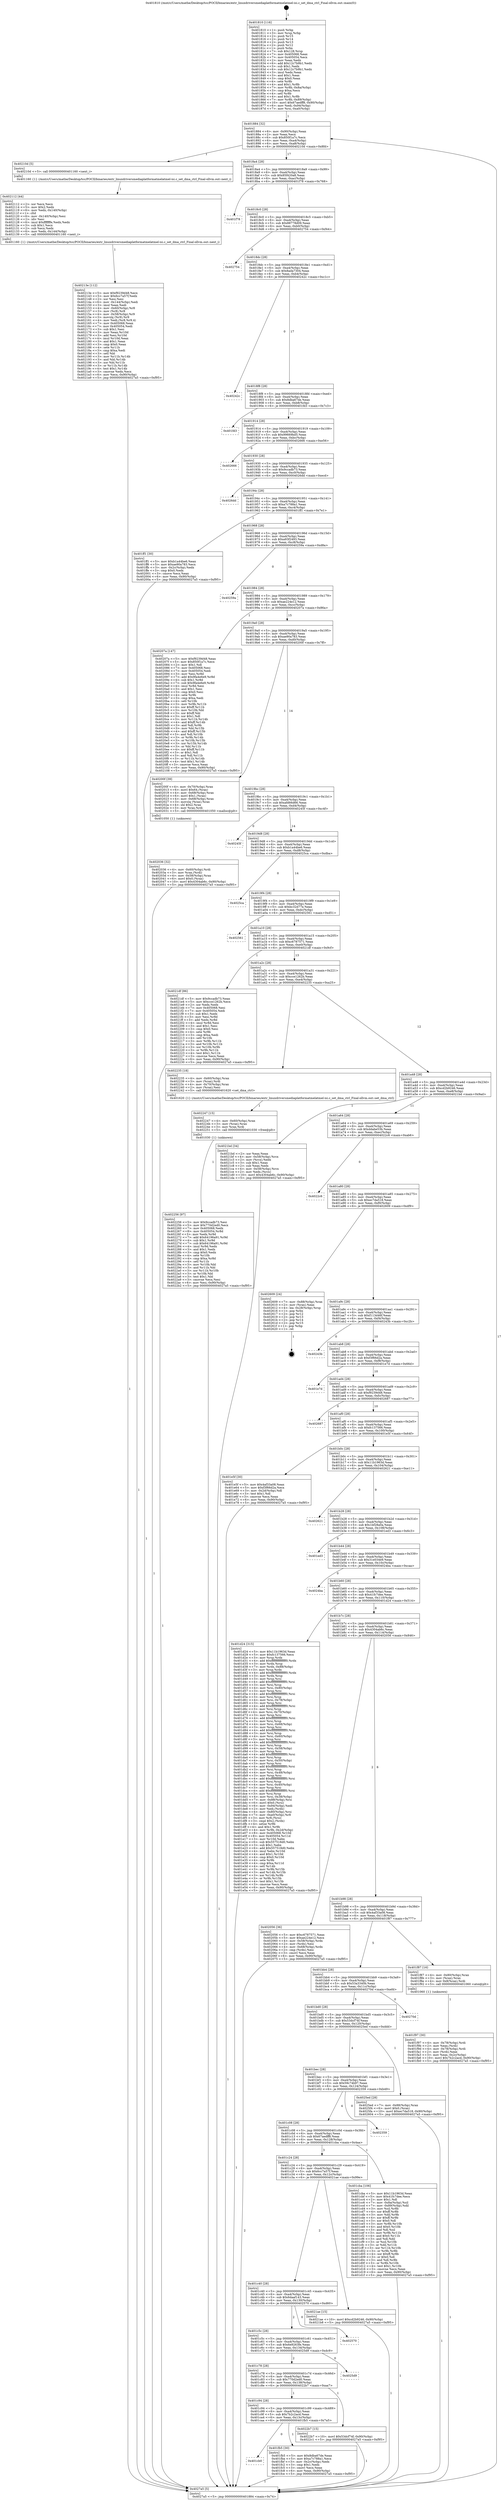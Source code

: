 digraph "0x401810" {
  label = "0x401810 (/mnt/c/Users/mathe/Desktop/tcc/POCII/binaries/extr_linuxdriversmediaplatformatmelatmel-isi.c_set_dma_ctrl_Final-ollvm.out::main(0))"
  labelloc = "t"
  node[shape=record]

  Entry [label="",width=0.3,height=0.3,shape=circle,fillcolor=black,style=filled]
  "0x401884" [label="{
     0x401884 [32]\l
     | [instrs]\l
     &nbsp;&nbsp;0x401884 \<+6\>: mov -0x90(%rbp),%eax\l
     &nbsp;&nbsp;0x40188a \<+2\>: mov %eax,%ecx\l
     &nbsp;&nbsp;0x40188c \<+6\>: sub $0x850f1a7c,%ecx\l
     &nbsp;&nbsp;0x401892 \<+6\>: mov %eax,-0xa4(%rbp)\l
     &nbsp;&nbsp;0x401898 \<+6\>: mov %ecx,-0xa8(%rbp)\l
     &nbsp;&nbsp;0x40189e \<+6\>: je 000000000040210d \<main+0x8fd\>\l
  }"]
  "0x40210d" [label="{
     0x40210d [5]\l
     | [instrs]\l
     &nbsp;&nbsp;0x40210d \<+5\>: call 0000000000401160 \<next_i\>\l
     | [calls]\l
     &nbsp;&nbsp;0x401160 \{1\} (/mnt/c/Users/mathe/Desktop/tcc/POCII/binaries/extr_linuxdriversmediaplatformatmelatmel-isi.c_set_dma_ctrl_Final-ollvm.out::next_i)\l
  }"]
  "0x4018a4" [label="{
     0x4018a4 [28]\l
     | [instrs]\l
     &nbsp;&nbsp;0x4018a4 \<+5\>: jmp 00000000004018a9 \<main+0x99\>\l
     &nbsp;&nbsp;0x4018a9 \<+6\>: mov -0xa4(%rbp),%eax\l
     &nbsp;&nbsp;0x4018af \<+5\>: sub $0x85f420a8,%eax\l
     &nbsp;&nbsp;0x4018b4 \<+6\>: mov %eax,-0xac(%rbp)\l
     &nbsp;&nbsp;0x4018ba \<+6\>: je 0000000000401f78 \<main+0x768\>\l
  }"]
  Exit [label="",width=0.3,height=0.3,shape=circle,fillcolor=black,style=filled,peripheries=2]
  "0x401f78" [label="{
     0x401f78\l
  }", style=dashed]
  "0x4018c0" [label="{
     0x4018c0 [28]\l
     | [instrs]\l
     &nbsp;&nbsp;0x4018c0 \<+5\>: jmp 00000000004018c5 \<main+0xb5\>\l
     &nbsp;&nbsp;0x4018c5 \<+6\>: mov -0xa4(%rbp),%eax\l
     &nbsp;&nbsp;0x4018cb \<+5\>: sub $0x88778d09,%eax\l
     &nbsp;&nbsp;0x4018d0 \<+6\>: mov %eax,-0xb0(%rbp)\l
     &nbsp;&nbsp;0x4018d6 \<+6\>: je 0000000000402754 \<main+0xf44\>\l
  }"]
  "0x402256" [label="{
     0x402256 [97]\l
     | [instrs]\l
     &nbsp;&nbsp;0x402256 \<+5\>: mov $0x9ccadb73,%esi\l
     &nbsp;&nbsp;0x40225b \<+5\>: mov $0x770d2ed0,%ecx\l
     &nbsp;&nbsp;0x402260 \<+7\>: mov 0x405068,%edx\l
     &nbsp;&nbsp;0x402267 \<+8\>: mov 0x405054,%r8d\l
     &nbsp;&nbsp;0x40226f \<+3\>: mov %edx,%r9d\l
     &nbsp;&nbsp;0x402272 \<+7\>: add $0x64196a91,%r9d\l
     &nbsp;&nbsp;0x402279 \<+4\>: sub $0x1,%r9d\l
     &nbsp;&nbsp;0x40227d \<+7\>: sub $0x64196a91,%r9d\l
     &nbsp;&nbsp;0x402284 \<+4\>: imul %r9d,%edx\l
     &nbsp;&nbsp;0x402288 \<+3\>: and $0x1,%edx\l
     &nbsp;&nbsp;0x40228b \<+3\>: cmp $0x0,%edx\l
     &nbsp;&nbsp;0x40228e \<+4\>: sete %r10b\l
     &nbsp;&nbsp;0x402292 \<+4\>: cmp $0xa,%r8d\l
     &nbsp;&nbsp;0x402296 \<+4\>: setl %r11b\l
     &nbsp;&nbsp;0x40229a \<+3\>: mov %r10b,%bl\l
     &nbsp;&nbsp;0x40229d \<+3\>: and %r11b,%bl\l
     &nbsp;&nbsp;0x4022a0 \<+3\>: xor %r11b,%r10b\l
     &nbsp;&nbsp;0x4022a3 \<+3\>: or %r10b,%bl\l
     &nbsp;&nbsp;0x4022a6 \<+3\>: test $0x1,%bl\l
     &nbsp;&nbsp;0x4022a9 \<+3\>: cmovne %ecx,%esi\l
     &nbsp;&nbsp;0x4022ac \<+6\>: mov %esi,-0x90(%rbp)\l
     &nbsp;&nbsp;0x4022b2 \<+5\>: jmp 00000000004027a5 \<main+0xf95\>\l
  }"]
  "0x402754" [label="{
     0x402754\l
  }", style=dashed]
  "0x4018dc" [label="{
     0x4018dc [28]\l
     | [instrs]\l
     &nbsp;&nbsp;0x4018dc \<+5\>: jmp 00000000004018e1 \<main+0xd1\>\l
     &nbsp;&nbsp;0x4018e1 \<+6\>: mov -0xa4(%rbp),%eax\l
     &nbsp;&nbsp;0x4018e7 \<+5\>: sub $0x8ada7304,%eax\l
     &nbsp;&nbsp;0x4018ec \<+6\>: mov %eax,-0xb4(%rbp)\l
     &nbsp;&nbsp;0x4018f2 \<+6\>: je 000000000040242c \<main+0xc1c\>\l
  }"]
  "0x402247" [label="{
     0x402247 [15]\l
     | [instrs]\l
     &nbsp;&nbsp;0x402247 \<+4\>: mov -0x60(%rbp),%rax\l
     &nbsp;&nbsp;0x40224b \<+3\>: mov (%rax),%rax\l
     &nbsp;&nbsp;0x40224e \<+3\>: mov %rax,%rdi\l
     &nbsp;&nbsp;0x402251 \<+5\>: call 0000000000401030 \<free@plt\>\l
     | [calls]\l
     &nbsp;&nbsp;0x401030 \{1\} (unknown)\l
  }"]
  "0x40242c" [label="{
     0x40242c\l
  }", style=dashed]
  "0x4018f8" [label="{
     0x4018f8 [28]\l
     | [instrs]\l
     &nbsp;&nbsp;0x4018f8 \<+5\>: jmp 00000000004018fd \<main+0xed\>\l
     &nbsp;&nbsp;0x4018fd \<+6\>: mov -0xa4(%rbp),%eax\l
     &nbsp;&nbsp;0x401903 \<+5\>: sub $0x8dba67de,%eax\l
     &nbsp;&nbsp;0x401908 \<+6\>: mov %eax,-0xb8(%rbp)\l
     &nbsp;&nbsp;0x40190e \<+6\>: je 0000000000401fd3 \<main+0x7c3\>\l
  }"]
  "0x40213e" [label="{
     0x40213e [112]\l
     | [instrs]\l
     &nbsp;&nbsp;0x40213e \<+5\>: mov $0xf9239d48,%ecx\l
     &nbsp;&nbsp;0x402143 \<+5\>: mov $0x6cc7a57f,%edx\l
     &nbsp;&nbsp;0x402148 \<+2\>: xor %esi,%esi\l
     &nbsp;&nbsp;0x40214a \<+6\>: mov -0x144(%rbp),%edi\l
     &nbsp;&nbsp;0x402150 \<+3\>: imul %eax,%edi\l
     &nbsp;&nbsp;0x402153 \<+4\>: mov -0x60(%rbp),%r8\l
     &nbsp;&nbsp;0x402157 \<+3\>: mov (%r8),%r8\l
     &nbsp;&nbsp;0x40215a \<+4\>: mov -0x58(%rbp),%r9\l
     &nbsp;&nbsp;0x40215e \<+3\>: movslq (%r9),%r9\l
     &nbsp;&nbsp;0x402161 \<+4\>: mov %edi,(%r8,%r9,4)\l
     &nbsp;&nbsp;0x402165 \<+7\>: mov 0x405068,%eax\l
     &nbsp;&nbsp;0x40216c \<+7\>: mov 0x405054,%edi\l
     &nbsp;&nbsp;0x402173 \<+3\>: sub $0x1,%esi\l
     &nbsp;&nbsp;0x402176 \<+3\>: mov %eax,%r10d\l
     &nbsp;&nbsp;0x402179 \<+3\>: add %esi,%r10d\l
     &nbsp;&nbsp;0x40217c \<+4\>: imul %r10d,%eax\l
     &nbsp;&nbsp;0x402180 \<+3\>: and $0x1,%eax\l
     &nbsp;&nbsp;0x402183 \<+3\>: cmp $0x0,%eax\l
     &nbsp;&nbsp;0x402186 \<+4\>: sete %r11b\l
     &nbsp;&nbsp;0x40218a \<+3\>: cmp $0xa,%edi\l
     &nbsp;&nbsp;0x40218d \<+3\>: setl %bl\l
     &nbsp;&nbsp;0x402190 \<+3\>: mov %r11b,%r14b\l
     &nbsp;&nbsp;0x402193 \<+3\>: and %bl,%r14b\l
     &nbsp;&nbsp;0x402196 \<+3\>: xor %bl,%r11b\l
     &nbsp;&nbsp;0x402199 \<+3\>: or %r11b,%r14b\l
     &nbsp;&nbsp;0x40219c \<+4\>: test $0x1,%r14b\l
     &nbsp;&nbsp;0x4021a0 \<+3\>: cmovne %edx,%ecx\l
     &nbsp;&nbsp;0x4021a3 \<+6\>: mov %ecx,-0x90(%rbp)\l
     &nbsp;&nbsp;0x4021a9 \<+5\>: jmp 00000000004027a5 \<main+0xf95\>\l
  }"]
  "0x401fd3" [label="{
     0x401fd3\l
  }", style=dashed]
  "0x401914" [label="{
     0x401914 [28]\l
     | [instrs]\l
     &nbsp;&nbsp;0x401914 \<+5\>: jmp 0000000000401919 \<main+0x109\>\l
     &nbsp;&nbsp;0x401919 \<+6\>: mov -0xa4(%rbp),%eax\l
     &nbsp;&nbsp;0x40191f \<+5\>: sub $0x99669bd5,%eax\l
     &nbsp;&nbsp;0x401924 \<+6\>: mov %eax,-0xbc(%rbp)\l
     &nbsp;&nbsp;0x40192a \<+6\>: je 0000000000402666 \<main+0xe56\>\l
  }"]
  "0x402112" [label="{
     0x402112 [44]\l
     | [instrs]\l
     &nbsp;&nbsp;0x402112 \<+2\>: xor %ecx,%ecx\l
     &nbsp;&nbsp;0x402114 \<+5\>: mov $0x2,%edx\l
     &nbsp;&nbsp;0x402119 \<+6\>: mov %edx,-0x140(%rbp)\l
     &nbsp;&nbsp;0x40211f \<+1\>: cltd\l
     &nbsp;&nbsp;0x402120 \<+6\>: mov -0x140(%rbp),%esi\l
     &nbsp;&nbsp;0x402126 \<+2\>: idiv %esi\l
     &nbsp;&nbsp;0x402128 \<+6\>: imul $0xfffffffe,%edx,%edx\l
     &nbsp;&nbsp;0x40212e \<+3\>: sub $0x1,%ecx\l
     &nbsp;&nbsp;0x402131 \<+2\>: sub %ecx,%edx\l
     &nbsp;&nbsp;0x402133 \<+6\>: mov %edx,-0x144(%rbp)\l
     &nbsp;&nbsp;0x402139 \<+5\>: call 0000000000401160 \<next_i\>\l
     | [calls]\l
     &nbsp;&nbsp;0x401160 \{1\} (/mnt/c/Users/mathe/Desktop/tcc/POCII/binaries/extr_linuxdriversmediaplatformatmelatmel-isi.c_set_dma_ctrl_Final-ollvm.out::next_i)\l
  }"]
  "0x402666" [label="{
     0x402666\l
  }", style=dashed]
  "0x401930" [label="{
     0x401930 [28]\l
     | [instrs]\l
     &nbsp;&nbsp;0x401930 \<+5\>: jmp 0000000000401935 \<main+0x125\>\l
     &nbsp;&nbsp;0x401935 \<+6\>: mov -0xa4(%rbp),%eax\l
     &nbsp;&nbsp;0x40193b \<+5\>: sub $0x9ccadb73,%eax\l
     &nbsp;&nbsp;0x401940 \<+6\>: mov %eax,-0xc0(%rbp)\l
     &nbsp;&nbsp;0x401946 \<+6\>: je 00000000004026dd \<main+0xecd\>\l
  }"]
  "0x402036" [label="{
     0x402036 [32]\l
     | [instrs]\l
     &nbsp;&nbsp;0x402036 \<+4\>: mov -0x60(%rbp),%rdi\l
     &nbsp;&nbsp;0x40203a \<+3\>: mov %rax,(%rdi)\l
     &nbsp;&nbsp;0x40203d \<+4\>: mov -0x58(%rbp),%rax\l
     &nbsp;&nbsp;0x402041 \<+6\>: movl $0x0,(%rax)\l
     &nbsp;&nbsp;0x402047 \<+10\>: movl $0x4304ab6c,-0x90(%rbp)\l
     &nbsp;&nbsp;0x402051 \<+5\>: jmp 00000000004027a5 \<main+0xf95\>\l
  }"]
  "0x4026dd" [label="{
     0x4026dd\l
  }", style=dashed]
  "0x40194c" [label="{
     0x40194c [28]\l
     | [instrs]\l
     &nbsp;&nbsp;0x40194c \<+5\>: jmp 0000000000401951 \<main+0x141\>\l
     &nbsp;&nbsp;0x401951 \<+6\>: mov -0xa4(%rbp),%eax\l
     &nbsp;&nbsp;0x401957 \<+5\>: sub $0xa7c788a1,%eax\l
     &nbsp;&nbsp;0x40195c \<+6\>: mov %eax,-0xc4(%rbp)\l
     &nbsp;&nbsp;0x401962 \<+6\>: je 0000000000401ff1 \<main+0x7e1\>\l
  }"]
  "0x401cb0" [label="{
     0x401cb0\l
  }", style=dashed]
  "0x401ff1" [label="{
     0x401ff1 [30]\l
     | [instrs]\l
     &nbsp;&nbsp;0x401ff1 \<+5\>: mov $0xb1a44be6,%eax\l
     &nbsp;&nbsp;0x401ff6 \<+5\>: mov $0xae90a783,%ecx\l
     &nbsp;&nbsp;0x401ffb \<+3\>: mov -0x2c(%rbp),%edx\l
     &nbsp;&nbsp;0x401ffe \<+3\>: cmp $0x0,%edx\l
     &nbsp;&nbsp;0x402001 \<+3\>: cmove %ecx,%eax\l
     &nbsp;&nbsp;0x402004 \<+6\>: mov %eax,-0x90(%rbp)\l
     &nbsp;&nbsp;0x40200a \<+5\>: jmp 00000000004027a5 \<main+0xf95\>\l
  }"]
  "0x401968" [label="{
     0x401968 [28]\l
     | [instrs]\l
     &nbsp;&nbsp;0x401968 \<+5\>: jmp 000000000040196d \<main+0x15d\>\l
     &nbsp;&nbsp;0x40196d \<+6\>: mov -0xa4(%rbp),%eax\l
     &nbsp;&nbsp;0x401973 \<+5\>: sub $0xa93f2493,%eax\l
     &nbsp;&nbsp;0x401978 \<+6\>: mov %eax,-0xc8(%rbp)\l
     &nbsp;&nbsp;0x40197e \<+6\>: je 000000000040259a \<main+0xd8a\>\l
  }"]
  "0x401fb5" [label="{
     0x401fb5 [30]\l
     | [instrs]\l
     &nbsp;&nbsp;0x401fb5 \<+5\>: mov $0x8dba67de,%eax\l
     &nbsp;&nbsp;0x401fba \<+5\>: mov $0xa7c788a1,%ecx\l
     &nbsp;&nbsp;0x401fbf \<+3\>: mov -0x2c(%rbp),%edx\l
     &nbsp;&nbsp;0x401fc2 \<+3\>: cmp $0x1,%edx\l
     &nbsp;&nbsp;0x401fc5 \<+3\>: cmovl %ecx,%eax\l
     &nbsp;&nbsp;0x401fc8 \<+6\>: mov %eax,-0x90(%rbp)\l
     &nbsp;&nbsp;0x401fce \<+5\>: jmp 00000000004027a5 \<main+0xf95\>\l
  }"]
  "0x40259a" [label="{
     0x40259a\l
  }", style=dashed]
  "0x401984" [label="{
     0x401984 [28]\l
     | [instrs]\l
     &nbsp;&nbsp;0x401984 \<+5\>: jmp 0000000000401989 \<main+0x179\>\l
     &nbsp;&nbsp;0x401989 \<+6\>: mov -0xa4(%rbp),%eax\l
     &nbsp;&nbsp;0x40198f \<+5\>: sub $0xae224e12,%eax\l
     &nbsp;&nbsp;0x401994 \<+6\>: mov %eax,-0xcc(%rbp)\l
     &nbsp;&nbsp;0x40199a \<+6\>: je 000000000040207a \<main+0x86a\>\l
  }"]
  "0x401c94" [label="{
     0x401c94 [28]\l
     | [instrs]\l
     &nbsp;&nbsp;0x401c94 \<+5\>: jmp 0000000000401c99 \<main+0x489\>\l
     &nbsp;&nbsp;0x401c99 \<+6\>: mov -0xa4(%rbp),%eax\l
     &nbsp;&nbsp;0x401c9f \<+5\>: sub $0x7b2c2acd,%eax\l
     &nbsp;&nbsp;0x401ca4 \<+6\>: mov %eax,-0x13c(%rbp)\l
     &nbsp;&nbsp;0x401caa \<+6\>: je 0000000000401fb5 \<main+0x7a5\>\l
  }"]
  "0x40207a" [label="{
     0x40207a [147]\l
     | [instrs]\l
     &nbsp;&nbsp;0x40207a \<+5\>: mov $0xf9239d48,%eax\l
     &nbsp;&nbsp;0x40207f \<+5\>: mov $0x850f1a7c,%ecx\l
     &nbsp;&nbsp;0x402084 \<+2\>: mov $0x1,%dl\l
     &nbsp;&nbsp;0x402086 \<+7\>: mov 0x405068,%esi\l
     &nbsp;&nbsp;0x40208d \<+7\>: mov 0x405054,%edi\l
     &nbsp;&nbsp;0x402094 \<+3\>: mov %esi,%r8d\l
     &nbsp;&nbsp;0x402097 \<+7\>: add $0x9fa4e6e9,%r8d\l
     &nbsp;&nbsp;0x40209e \<+4\>: sub $0x1,%r8d\l
     &nbsp;&nbsp;0x4020a2 \<+7\>: sub $0x9fa4e6e9,%r8d\l
     &nbsp;&nbsp;0x4020a9 \<+4\>: imul %r8d,%esi\l
     &nbsp;&nbsp;0x4020ad \<+3\>: and $0x1,%esi\l
     &nbsp;&nbsp;0x4020b0 \<+3\>: cmp $0x0,%esi\l
     &nbsp;&nbsp;0x4020b3 \<+4\>: sete %r9b\l
     &nbsp;&nbsp;0x4020b7 \<+3\>: cmp $0xa,%edi\l
     &nbsp;&nbsp;0x4020ba \<+4\>: setl %r10b\l
     &nbsp;&nbsp;0x4020be \<+3\>: mov %r9b,%r11b\l
     &nbsp;&nbsp;0x4020c1 \<+4\>: xor $0xff,%r11b\l
     &nbsp;&nbsp;0x4020c5 \<+3\>: mov %r10b,%bl\l
     &nbsp;&nbsp;0x4020c8 \<+3\>: xor $0xff,%bl\l
     &nbsp;&nbsp;0x4020cb \<+3\>: xor $0x1,%dl\l
     &nbsp;&nbsp;0x4020ce \<+3\>: mov %r11b,%r14b\l
     &nbsp;&nbsp;0x4020d1 \<+4\>: and $0xff,%r14b\l
     &nbsp;&nbsp;0x4020d5 \<+3\>: and %dl,%r9b\l
     &nbsp;&nbsp;0x4020d8 \<+3\>: mov %bl,%r15b\l
     &nbsp;&nbsp;0x4020db \<+4\>: and $0xff,%r15b\l
     &nbsp;&nbsp;0x4020df \<+3\>: and %dl,%r10b\l
     &nbsp;&nbsp;0x4020e2 \<+3\>: or %r9b,%r14b\l
     &nbsp;&nbsp;0x4020e5 \<+3\>: or %r10b,%r15b\l
     &nbsp;&nbsp;0x4020e8 \<+3\>: xor %r15b,%r14b\l
     &nbsp;&nbsp;0x4020eb \<+3\>: or %bl,%r11b\l
     &nbsp;&nbsp;0x4020ee \<+4\>: xor $0xff,%r11b\l
     &nbsp;&nbsp;0x4020f2 \<+3\>: or $0x1,%dl\l
     &nbsp;&nbsp;0x4020f5 \<+3\>: and %dl,%r11b\l
     &nbsp;&nbsp;0x4020f8 \<+3\>: or %r11b,%r14b\l
     &nbsp;&nbsp;0x4020fb \<+4\>: test $0x1,%r14b\l
     &nbsp;&nbsp;0x4020ff \<+3\>: cmovne %ecx,%eax\l
     &nbsp;&nbsp;0x402102 \<+6\>: mov %eax,-0x90(%rbp)\l
     &nbsp;&nbsp;0x402108 \<+5\>: jmp 00000000004027a5 \<main+0xf95\>\l
  }"]
  "0x4019a0" [label="{
     0x4019a0 [28]\l
     | [instrs]\l
     &nbsp;&nbsp;0x4019a0 \<+5\>: jmp 00000000004019a5 \<main+0x195\>\l
     &nbsp;&nbsp;0x4019a5 \<+6\>: mov -0xa4(%rbp),%eax\l
     &nbsp;&nbsp;0x4019ab \<+5\>: sub $0xae90a783,%eax\l
     &nbsp;&nbsp;0x4019b0 \<+6\>: mov %eax,-0xd0(%rbp)\l
     &nbsp;&nbsp;0x4019b6 \<+6\>: je 000000000040200f \<main+0x7ff\>\l
  }"]
  "0x4022b7" [label="{
     0x4022b7 [15]\l
     | [instrs]\l
     &nbsp;&nbsp;0x4022b7 \<+10\>: movl $0x53dcf74f,-0x90(%rbp)\l
     &nbsp;&nbsp;0x4022c1 \<+5\>: jmp 00000000004027a5 \<main+0xf95\>\l
  }"]
  "0x40200f" [label="{
     0x40200f [39]\l
     | [instrs]\l
     &nbsp;&nbsp;0x40200f \<+4\>: mov -0x70(%rbp),%rax\l
     &nbsp;&nbsp;0x402013 \<+6\>: movl $0x64,(%rax)\l
     &nbsp;&nbsp;0x402019 \<+4\>: mov -0x68(%rbp),%rax\l
     &nbsp;&nbsp;0x40201d \<+6\>: movl $0x1,(%rax)\l
     &nbsp;&nbsp;0x402023 \<+4\>: mov -0x68(%rbp),%rax\l
     &nbsp;&nbsp;0x402027 \<+3\>: movslq (%rax),%rax\l
     &nbsp;&nbsp;0x40202a \<+4\>: shl $0x2,%rax\l
     &nbsp;&nbsp;0x40202e \<+3\>: mov %rax,%rdi\l
     &nbsp;&nbsp;0x402031 \<+5\>: call 0000000000401050 \<malloc@plt\>\l
     | [calls]\l
     &nbsp;&nbsp;0x401050 \{1\} (unknown)\l
  }"]
  "0x4019bc" [label="{
     0x4019bc [28]\l
     | [instrs]\l
     &nbsp;&nbsp;0x4019bc \<+5\>: jmp 00000000004019c1 \<main+0x1b1\>\l
     &nbsp;&nbsp;0x4019c1 \<+6\>: mov -0xa4(%rbp),%eax\l
     &nbsp;&nbsp;0x4019c7 \<+5\>: sub $0xafd66d66,%eax\l
     &nbsp;&nbsp;0x4019cc \<+6\>: mov %eax,-0xd4(%rbp)\l
     &nbsp;&nbsp;0x4019d2 \<+6\>: je 000000000040245f \<main+0xc4f\>\l
  }"]
  "0x401c78" [label="{
     0x401c78 [28]\l
     | [instrs]\l
     &nbsp;&nbsp;0x401c78 \<+5\>: jmp 0000000000401c7d \<main+0x46d\>\l
     &nbsp;&nbsp;0x401c7d \<+6\>: mov -0xa4(%rbp),%eax\l
     &nbsp;&nbsp;0x401c83 \<+5\>: sub $0x770d2ed0,%eax\l
     &nbsp;&nbsp;0x401c88 \<+6\>: mov %eax,-0x138(%rbp)\l
     &nbsp;&nbsp;0x401c8e \<+6\>: je 00000000004022b7 \<main+0xaa7\>\l
  }"]
  "0x40245f" [label="{
     0x40245f\l
  }", style=dashed]
  "0x4019d8" [label="{
     0x4019d8 [28]\l
     | [instrs]\l
     &nbsp;&nbsp;0x4019d8 \<+5\>: jmp 00000000004019dd \<main+0x1cd\>\l
     &nbsp;&nbsp;0x4019dd \<+6\>: mov -0xa4(%rbp),%eax\l
     &nbsp;&nbsp;0x4019e3 \<+5\>: sub $0xb1a44be6,%eax\l
     &nbsp;&nbsp;0x4019e8 \<+6\>: mov %eax,-0xd8(%rbp)\l
     &nbsp;&nbsp;0x4019ee \<+6\>: je 00000000004025ca \<main+0xdba\>\l
  }"]
  "0x4025d9" [label="{
     0x4025d9\l
  }", style=dashed]
  "0x4025ca" [label="{
     0x4025ca\l
  }", style=dashed]
  "0x4019f4" [label="{
     0x4019f4 [28]\l
     | [instrs]\l
     &nbsp;&nbsp;0x4019f4 \<+5\>: jmp 00000000004019f9 \<main+0x1e9\>\l
     &nbsp;&nbsp;0x4019f9 \<+6\>: mov -0xa4(%rbp),%eax\l
     &nbsp;&nbsp;0x4019ff \<+5\>: sub $0xbc32d77e,%eax\l
     &nbsp;&nbsp;0x401a04 \<+6\>: mov %eax,-0xdc(%rbp)\l
     &nbsp;&nbsp;0x401a0a \<+6\>: je 0000000000402561 \<main+0xd51\>\l
  }"]
  "0x401c5c" [label="{
     0x401c5c [28]\l
     | [instrs]\l
     &nbsp;&nbsp;0x401c5c \<+5\>: jmp 0000000000401c61 \<main+0x451\>\l
     &nbsp;&nbsp;0x401c61 \<+6\>: mov -0xa4(%rbp),%eax\l
     &nbsp;&nbsp;0x401c67 \<+5\>: sub $0x6e9263fe,%eax\l
     &nbsp;&nbsp;0x401c6c \<+6\>: mov %eax,-0x134(%rbp)\l
     &nbsp;&nbsp;0x401c72 \<+6\>: je 00000000004025d9 \<main+0xdc9\>\l
  }"]
  "0x402561" [label="{
     0x402561\l
  }", style=dashed]
  "0x401a10" [label="{
     0x401a10 [28]\l
     | [instrs]\l
     &nbsp;&nbsp;0x401a10 \<+5\>: jmp 0000000000401a15 \<main+0x205\>\l
     &nbsp;&nbsp;0x401a15 \<+6\>: mov -0xa4(%rbp),%eax\l
     &nbsp;&nbsp;0x401a1b \<+5\>: sub $0xc6787571,%eax\l
     &nbsp;&nbsp;0x401a20 \<+6\>: mov %eax,-0xe0(%rbp)\l
     &nbsp;&nbsp;0x401a26 \<+6\>: je 00000000004021df \<main+0x9cf\>\l
  }"]
  "0x402570" [label="{
     0x402570\l
  }", style=dashed]
  "0x4021df" [label="{
     0x4021df [86]\l
     | [instrs]\l
     &nbsp;&nbsp;0x4021df \<+5\>: mov $0x9ccadb73,%eax\l
     &nbsp;&nbsp;0x4021e4 \<+5\>: mov $0xcce1262b,%ecx\l
     &nbsp;&nbsp;0x4021e9 \<+2\>: xor %edx,%edx\l
     &nbsp;&nbsp;0x4021eb \<+7\>: mov 0x405068,%esi\l
     &nbsp;&nbsp;0x4021f2 \<+7\>: mov 0x405054,%edi\l
     &nbsp;&nbsp;0x4021f9 \<+3\>: sub $0x1,%edx\l
     &nbsp;&nbsp;0x4021fc \<+3\>: mov %esi,%r8d\l
     &nbsp;&nbsp;0x4021ff \<+3\>: add %edx,%r8d\l
     &nbsp;&nbsp;0x402202 \<+4\>: imul %r8d,%esi\l
     &nbsp;&nbsp;0x402206 \<+3\>: and $0x1,%esi\l
     &nbsp;&nbsp;0x402209 \<+3\>: cmp $0x0,%esi\l
     &nbsp;&nbsp;0x40220c \<+4\>: sete %r9b\l
     &nbsp;&nbsp;0x402210 \<+3\>: cmp $0xa,%edi\l
     &nbsp;&nbsp;0x402213 \<+4\>: setl %r10b\l
     &nbsp;&nbsp;0x402217 \<+3\>: mov %r9b,%r11b\l
     &nbsp;&nbsp;0x40221a \<+3\>: and %r10b,%r11b\l
     &nbsp;&nbsp;0x40221d \<+3\>: xor %r10b,%r9b\l
     &nbsp;&nbsp;0x402220 \<+3\>: or %r9b,%r11b\l
     &nbsp;&nbsp;0x402223 \<+4\>: test $0x1,%r11b\l
     &nbsp;&nbsp;0x402227 \<+3\>: cmovne %ecx,%eax\l
     &nbsp;&nbsp;0x40222a \<+6\>: mov %eax,-0x90(%rbp)\l
     &nbsp;&nbsp;0x402230 \<+5\>: jmp 00000000004027a5 \<main+0xf95\>\l
  }"]
  "0x401a2c" [label="{
     0x401a2c [28]\l
     | [instrs]\l
     &nbsp;&nbsp;0x401a2c \<+5\>: jmp 0000000000401a31 \<main+0x221\>\l
     &nbsp;&nbsp;0x401a31 \<+6\>: mov -0xa4(%rbp),%eax\l
     &nbsp;&nbsp;0x401a37 \<+5\>: sub $0xcce1262b,%eax\l
     &nbsp;&nbsp;0x401a3c \<+6\>: mov %eax,-0xe4(%rbp)\l
     &nbsp;&nbsp;0x401a42 \<+6\>: je 0000000000402235 \<main+0xa25\>\l
  }"]
  "0x401c40" [label="{
     0x401c40 [28]\l
     | [instrs]\l
     &nbsp;&nbsp;0x401c40 \<+5\>: jmp 0000000000401c45 \<main+0x435\>\l
     &nbsp;&nbsp;0x401c45 \<+6\>: mov -0xa4(%rbp),%eax\l
     &nbsp;&nbsp;0x401c4b \<+5\>: sub $0x6daaf143,%eax\l
     &nbsp;&nbsp;0x401c50 \<+6\>: mov %eax,-0x130(%rbp)\l
     &nbsp;&nbsp;0x401c56 \<+6\>: je 0000000000402570 \<main+0xd60\>\l
  }"]
  "0x402235" [label="{
     0x402235 [18]\l
     | [instrs]\l
     &nbsp;&nbsp;0x402235 \<+4\>: mov -0x60(%rbp),%rax\l
     &nbsp;&nbsp;0x402239 \<+3\>: mov (%rax),%rdi\l
     &nbsp;&nbsp;0x40223c \<+4\>: mov -0x70(%rbp),%rax\l
     &nbsp;&nbsp;0x402240 \<+2\>: mov (%rax),%esi\l
     &nbsp;&nbsp;0x402242 \<+5\>: call 0000000000401620 \<set_dma_ctrl\>\l
     | [calls]\l
     &nbsp;&nbsp;0x401620 \{1\} (/mnt/c/Users/mathe/Desktop/tcc/POCII/binaries/extr_linuxdriversmediaplatformatmelatmel-isi.c_set_dma_ctrl_Final-ollvm.out::set_dma_ctrl)\l
  }"]
  "0x401a48" [label="{
     0x401a48 [28]\l
     | [instrs]\l
     &nbsp;&nbsp;0x401a48 \<+5\>: jmp 0000000000401a4d \<main+0x23d\>\l
     &nbsp;&nbsp;0x401a4d \<+6\>: mov -0xa4(%rbp),%eax\l
     &nbsp;&nbsp;0x401a53 \<+5\>: sub $0xcd2b9246,%eax\l
     &nbsp;&nbsp;0x401a58 \<+6\>: mov %eax,-0xe8(%rbp)\l
     &nbsp;&nbsp;0x401a5e \<+6\>: je 00000000004021bd \<main+0x9ad\>\l
  }"]
  "0x4021ae" [label="{
     0x4021ae [15]\l
     | [instrs]\l
     &nbsp;&nbsp;0x4021ae \<+10\>: movl $0xcd2b9246,-0x90(%rbp)\l
     &nbsp;&nbsp;0x4021b8 \<+5\>: jmp 00000000004027a5 \<main+0xf95\>\l
  }"]
  "0x4021bd" [label="{
     0x4021bd [34]\l
     | [instrs]\l
     &nbsp;&nbsp;0x4021bd \<+2\>: xor %eax,%eax\l
     &nbsp;&nbsp;0x4021bf \<+4\>: mov -0x58(%rbp),%rcx\l
     &nbsp;&nbsp;0x4021c3 \<+2\>: mov (%rcx),%edx\l
     &nbsp;&nbsp;0x4021c5 \<+3\>: sub $0x1,%eax\l
     &nbsp;&nbsp;0x4021c8 \<+2\>: sub %eax,%edx\l
     &nbsp;&nbsp;0x4021ca \<+4\>: mov -0x58(%rbp),%rcx\l
     &nbsp;&nbsp;0x4021ce \<+2\>: mov %edx,(%rcx)\l
     &nbsp;&nbsp;0x4021d0 \<+10\>: movl $0x4304ab6c,-0x90(%rbp)\l
     &nbsp;&nbsp;0x4021da \<+5\>: jmp 00000000004027a5 \<main+0xf95\>\l
  }"]
  "0x401a64" [label="{
     0x401a64 [28]\l
     | [instrs]\l
     &nbsp;&nbsp;0x401a64 \<+5\>: jmp 0000000000401a69 \<main+0x259\>\l
     &nbsp;&nbsp;0x401a69 \<+6\>: mov -0xa4(%rbp),%eax\l
     &nbsp;&nbsp;0x401a6f \<+5\>: sub $0xddabe53b,%eax\l
     &nbsp;&nbsp;0x401a74 \<+6\>: mov %eax,-0xec(%rbp)\l
     &nbsp;&nbsp;0x401a7a \<+6\>: je 00000000004022c6 \<main+0xab6\>\l
  }"]
  "0x401f97" [label="{
     0x401f97 [30]\l
     | [instrs]\l
     &nbsp;&nbsp;0x401f97 \<+4\>: mov -0x78(%rbp),%rdi\l
     &nbsp;&nbsp;0x401f9b \<+2\>: mov %eax,(%rdi)\l
     &nbsp;&nbsp;0x401f9d \<+4\>: mov -0x78(%rbp),%rdi\l
     &nbsp;&nbsp;0x401fa1 \<+2\>: mov (%rdi),%eax\l
     &nbsp;&nbsp;0x401fa3 \<+3\>: mov %eax,-0x2c(%rbp)\l
     &nbsp;&nbsp;0x401fa6 \<+10\>: movl $0x7b2c2acd,-0x90(%rbp)\l
     &nbsp;&nbsp;0x401fb0 \<+5\>: jmp 00000000004027a5 \<main+0xf95\>\l
  }"]
  "0x4022c6" [label="{
     0x4022c6\l
  }", style=dashed]
  "0x401a80" [label="{
     0x401a80 [28]\l
     | [instrs]\l
     &nbsp;&nbsp;0x401a80 \<+5\>: jmp 0000000000401a85 \<main+0x275\>\l
     &nbsp;&nbsp;0x401a85 \<+6\>: mov -0xa4(%rbp),%eax\l
     &nbsp;&nbsp;0x401a8b \<+5\>: sub $0xec7da518,%eax\l
     &nbsp;&nbsp;0x401a90 \<+6\>: mov %eax,-0xf0(%rbp)\l
     &nbsp;&nbsp;0x401a96 \<+6\>: je 0000000000402609 \<main+0xdf9\>\l
  }"]
  "0x401810" [label="{
     0x401810 [116]\l
     | [instrs]\l
     &nbsp;&nbsp;0x401810 \<+1\>: push %rbp\l
     &nbsp;&nbsp;0x401811 \<+3\>: mov %rsp,%rbp\l
     &nbsp;&nbsp;0x401814 \<+2\>: push %r15\l
     &nbsp;&nbsp;0x401816 \<+2\>: push %r14\l
     &nbsp;&nbsp;0x401818 \<+2\>: push %r13\l
     &nbsp;&nbsp;0x40181a \<+2\>: push %r12\l
     &nbsp;&nbsp;0x40181c \<+1\>: push %rbx\l
     &nbsp;&nbsp;0x40181d \<+7\>: sub $0x128,%rsp\l
     &nbsp;&nbsp;0x401824 \<+7\>: mov 0x405068,%eax\l
     &nbsp;&nbsp;0x40182b \<+7\>: mov 0x405054,%ecx\l
     &nbsp;&nbsp;0x401832 \<+2\>: mov %eax,%edx\l
     &nbsp;&nbsp;0x401834 \<+6\>: add $0x12c7b9b1,%edx\l
     &nbsp;&nbsp;0x40183a \<+3\>: sub $0x1,%edx\l
     &nbsp;&nbsp;0x40183d \<+6\>: sub $0x12c7b9b1,%edx\l
     &nbsp;&nbsp;0x401843 \<+3\>: imul %edx,%eax\l
     &nbsp;&nbsp;0x401846 \<+3\>: and $0x1,%eax\l
     &nbsp;&nbsp;0x401849 \<+3\>: cmp $0x0,%eax\l
     &nbsp;&nbsp;0x40184c \<+4\>: sete %r8b\l
     &nbsp;&nbsp;0x401850 \<+4\>: and $0x1,%r8b\l
     &nbsp;&nbsp;0x401854 \<+7\>: mov %r8b,-0x8a(%rbp)\l
     &nbsp;&nbsp;0x40185b \<+3\>: cmp $0xa,%ecx\l
     &nbsp;&nbsp;0x40185e \<+4\>: setl %r8b\l
     &nbsp;&nbsp;0x401862 \<+4\>: and $0x1,%r8b\l
     &nbsp;&nbsp;0x401866 \<+7\>: mov %r8b,-0x89(%rbp)\l
     &nbsp;&nbsp;0x40186d \<+10\>: movl $0x67aedff8,-0x90(%rbp)\l
     &nbsp;&nbsp;0x401877 \<+6\>: mov %edi,-0x94(%rbp)\l
     &nbsp;&nbsp;0x40187d \<+7\>: mov %rsi,-0xa0(%rbp)\l
  }"]
  "0x402609" [label="{
     0x402609 [24]\l
     | [instrs]\l
     &nbsp;&nbsp;0x402609 \<+7\>: mov -0x88(%rbp),%rax\l
     &nbsp;&nbsp;0x402610 \<+2\>: mov (%rax),%eax\l
     &nbsp;&nbsp;0x402612 \<+4\>: lea -0x28(%rbp),%rsp\l
     &nbsp;&nbsp;0x402616 \<+1\>: pop %rbx\l
     &nbsp;&nbsp;0x402617 \<+2\>: pop %r12\l
     &nbsp;&nbsp;0x402619 \<+2\>: pop %r13\l
     &nbsp;&nbsp;0x40261b \<+2\>: pop %r14\l
     &nbsp;&nbsp;0x40261d \<+2\>: pop %r15\l
     &nbsp;&nbsp;0x40261f \<+1\>: pop %rbp\l
     &nbsp;&nbsp;0x402620 \<+1\>: ret\l
  }"]
  "0x401a9c" [label="{
     0x401a9c [28]\l
     | [instrs]\l
     &nbsp;&nbsp;0x401a9c \<+5\>: jmp 0000000000401aa1 \<main+0x291\>\l
     &nbsp;&nbsp;0x401aa1 \<+6\>: mov -0xa4(%rbp),%eax\l
     &nbsp;&nbsp;0x401aa7 \<+5\>: sub $0xf113d46f,%eax\l
     &nbsp;&nbsp;0x401aac \<+6\>: mov %eax,-0xf4(%rbp)\l
     &nbsp;&nbsp;0x401ab2 \<+6\>: je 000000000040243b \<main+0xc2b\>\l
  }"]
  "0x4027a5" [label="{
     0x4027a5 [5]\l
     | [instrs]\l
     &nbsp;&nbsp;0x4027a5 \<+5\>: jmp 0000000000401884 \<main+0x74\>\l
  }"]
  "0x40243b" [label="{
     0x40243b\l
  }", style=dashed]
  "0x401ab8" [label="{
     0x401ab8 [28]\l
     | [instrs]\l
     &nbsp;&nbsp;0x401ab8 \<+5\>: jmp 0000000000401abd \<main+0x2ad\>\l
     &nbsp;&nbsp;0x401abd \<+6\>: mov -0xa4(%rbp),%eax\l
     &nbsp;&nbsp;0x401ac3 \<+5\>: sub $0xf3f66d2a,%eax\l
     &nbsp;&nbsp;0x401ac8 \<+6\>: mov %eax,-0xf8(%rbp)\l
     &nbsp;&nbsp;0x401ace \<+6\>: je 0000000000401e7d \<main+0x66d\>\l
  }"]
  "0x401c24" [label="{
     0x401c24 [28]\l
     | [instrs]\l
     &nbsp;&nbsp;0x401c24 \<+5\>: jmp 0000000000401c29 \<main+0x419\>\l
     &nbsp;&nbsp;0x401c29 \<+6\>: mov -0xa4(%rbp),%eax\l
     &nbsp;&nbsp;0x401c2f \<+5\>: sub $0x6cc7a57f,%eax\l
     &nbsp;&nbsp;0x401c34 \<+6\>: mov %eax,-0x12c(%rbp)\l
     &nbsp;&nbsp;0x401c3a \<+6\>: je 00000000004021ae \<main+0x99e\>\l
  }"]
  "0x401e7d" [label="{
     0x401e7d\l
  }", style=dashed]
  "0x401ad4" [label="{
     0x401ad4 [28]\l
     | [instrs]\l
     &nbsp;&nbsp;0x401ad4 \<+5\>: jmp 0000000000401ad9 \<main+0x2c9\>\l
     &nbsp;&nbsp;0x401ad9 \<+6\>: mov -0xa4(%rbp),%eax\l
     &nbsp;&nbsp;0x401adf \<+5\>: sub $0xf9239d48,%eax\l
     &nbsp;&nbsp;0x401ae4 \<+6\>: mov %eax,-0xfc(%rbp)\l
     &nbsp;&nbsp;0x401aea \<+6\>: je 0000000000402687 \<main+0xe77\>\l
  }"]
  "0x401cba" [label="{
     0x401cba [106]\l
     | [instrs]\l
     &nbsp;&nbsp;0x401cba \<+5\>: mov $0x11b1963d,%eax\l
     &nbsp;&nbsp;0x401cbf \<+5\>: mov $0x41fc7dee,%ecx\l
     &nbsp;&nbsp;0x401cc4 \<+2\>: mov $0x1,%dl\l
     &nbsp;&nbsp;0x401cc6 \<+7\>: mov -0x8a(%rbp),%sil\l
     &nbsp;&nbsp;0x401ccd \<+7\>: mov -0x89(%rbp),%dil\l
     &nbsp;&nbsp;0x401cd4 \<+3\>: mov %sil,%r8b\l
     &nbsp;&nbsp;0x401cd7 \<+4\>: xor $0xff,%r8b\l
     &nbsp;&nbsp;0x401cdb \<+3\>: mov %dil,%r9b\l
     &nbsp;&nbsp;0x401cde \<+4\>: xor $0xff,%r9b\l
     &nbsp;&nbsp;0x401ce2 \<+3\>: xor $0x0,%dl\l
     &nbsp;&nbsp;0x401ce5 \<+3\>: mov %r8b,%r10b\l
     &nbsp;&nbsp;0x401ce8 \<+4\>: and $0x0,%r10b\l
     &nbsp;&nbsp;0x401cec \<+3\>: and %dl,%sil\l
     &nbsp;&nbsp;0x401cef \<+3\>: mov %r9b,%r11b\l
     &nbsp;&nbsp;0x401cf2 \<+4\>: and $0x0,%r11b\l
     &nbsp;&nbsp;0x401cf6 \<+3\>: and %dl,%dil\l
     &nbsp;&nbsp;0x401cf9 \<+3\>: or %sil,%r10b\l
     &nbsp;&nbsp;0x401cfc \<+3\>: or %dil,%r11b\l
     &nbsp;&nbsp;0x401cff \<+3\>: xor %r11b,%r10b\l
     &nbsp;&nbsp;0x401d02 \<+3\>: or %r9b,%r8b\l
     &nbsp;&nbsp;0x401d05 \<+4\>: xor $0xff,%r8b\l
     &nbsp;&nbsp;0x401d09 \<+3\>: or $0x0,%dl\l
     &nbsp;&nbsp;0x401d0c \<+3\>: and %dl,%r8b\l
     &nbsp;&nbsp;0x401d0f \<+3\>: or %r8b,%r10b\l
     &nbsp;&nbsp;0x401d12 \<+4\>: test $0x1,%r10b\l
     &nbsp;&nbsp;0x401d16 \<+3\>: cmovne %ecx,%eax\l
     &nbsp;&nbsp;0x401d19 \<+6\>: mov %eax,-0x90(%rbp)\l
     &nbsp;&nbsp;0x401d1f \<+5\>: jmp 00000000004027a5 \<main+0xf95\>\l
  }"]
  "0x402687" [label="{
     0x402687\l
  }", style=dashed]
  "0x401af0" [label="{
     0x401af0 [28]\l
     | [instrs]\l
     &nbsp;&nbsp;0x401af0 \<+5\>: jmp 0000000000401af5 \<main+0x2e5\>\l
     &nbsp;&nbsp;0x401af5 \<+6\>: mov -0xa4(%rbp),%eax\l
     &nbsp;&nbsp;0x401afb \<+5\>: sub $0xfc137566,%eax\l
     &nbsp;&nbsp;0x401b00 \<+6\>: mov %eax,-0x100(%rbp)\l
     &nbsp;&nbsp;0x401b06 \<+6\>: je 0000000000401e5f \<main+0x64f\>\l
  }"]
  "0x401c08" [label="{
     0x401c08 [28]\l
     | [instrs]\l
     &nbsp;&nbsp;0x401c08 \<+5\>: jmp 0000000000401c0d \<main+0x3fd\>\l
     &nbsp;&nbsp;0x401c0d \<+6\>: mov -0xa4(%rbp),%eax\l
     &nbsp;&nbsp;0x401c13 \<+5\>: sub $0x67aedff8,%eax\l
     &nbsp;&nbsp;0x401c18 \<+6\>: mov %eax,-0x128(%rbp)\l
     &nbsp;&nbsp;0x401c1e \<+6\>: je 0000000000401cba \<main+0x4aa\>\l
  }"]
  "0x401e5f" [label="{
     0x401e5f [30]\l
     | [instrs]\l
     &nbsp;&nbsp;0x401e5f \<+5\>: mov $0x4af33a08,%eax\l
     &nbsp;&nbsp;0x401e64 \<+5\>: mov $0xf3f66d2a,%ecx\l
     &nbsp;&nbsp;0x401e69 \<+3\>: mov -0x2d(%rbp),%dl\l
     &nbsp;&nbsp;0x401e6c \<+3\>: test $0x1,%dl\l
     &nbsp;&nbsp;0x401e6f \<+3\>: cmovne %ecx,%eax\l
     &nbsp;&nbsp;0x401e72 \<+6\>: mov %eax,-0x90(%rbp)\l
     &nbsp;&nbsp;0x401e78 \<+5\>: jmp 00000000004027a5 \<main+0xf95\>\l
  }"]
  "0x401b0c" [label="{
     0x401b0c [28]\l
     | [instrs]\l
     &nbsp;&nbsp;0x401b0c \<+5\>: jmp 0000000000401b11 \<main+0x301\>\l
     &nbsp;&nbsp;0x401b11 \<+6\>: mov -0xa4(%rbp),%eax\l
     &nbsp;&nbsp;0x401b17 \<+5\>: sub $0x11b1963d,%eax\l
     &nbsp;&nbsp;0x401b1c \<+6\>: mov %eax,-0x104(%rbp)\l
     &nbsp;&nbsp;0x401b22 \<+6\>: je 0000000000402621 \<main+0xe11\>\l
  }"]
  "0x402359" [label="{
     0x402359\l
  }", style=dashed]
  "0x402621" [label="{
     0x402621\l
  }", style=dashed]
  "0x401b28" [label="{
     0x401b28 [28]\l
     | [instrs]\l
     &nbsp;&nbsp;0x401b28 \<+5\>: jmp 0000000000401b2d \<main+0x31d\>\l
     &nbsp;&nbsp;0x401b2d \<+6\>: mov -0xa4(%rbp),%eax\l
     &nbsp;&nbsp;0x401b33 \<+5\>: sub $0x1bf28a0a,%eax\l
     &nbsp;&nbsp;0x401b38 \<+6\>: mov %eax,-0x108(%rbp)\l
     &nbsp;&nbsp;0x401b3e \<+6\>: je 0000000000401ed3 \<main+0x6c3\>\l
  }"]
  "0x401bec" [label="{
     0x401bec [28]\l
     | [instrs]\l
     &nbsp;&nbsp;0x401bec \<+5\>: jmp 0000000000401bf1 \<main+0x3e1\>\l
     &nbsp;&nbsp;0x401bf1 \<+6\>: mov -0xa4(%rbp),%eax\l
     &nbsp;&nbsp;0x401bf7 \<+5\>: sub $0x59c74b97,%eax\l
     &nbsp;&nbsp;0x401bfc \<+6\>: mov %eax,-0x124(%rbp)\l
     &nbsp;&nbsp;0x401c02 \<+6\>: je 0000000000402359 \<main+0xb49\>\l
  }"]
  "0x401ed3" [label="{
     0x401ed3\l
  }", style=dashed]
  "0x401b44" [label="{
     0x401b44 [28]\l
     | [instrs]\l
     &nbsp;&nbsp;0x401b44 \<+5\>: jmp 0000000000401b49 \<main+0x339\>\l
     &nbsp;&nbsp;0x401b49 \<+6\>: mov -0xa4(%rbp),%eax\l
     &nbsp;&nbsp;0x401b4f \<+5\>: sub $0x31e034e9,%eax\l
     &nbsp;&nbsp;0x401b54 \<+6\>: mov %eax,-0x10c(%rbp)\l
     &nbsp;&nbsp;0x401b5a \<+6\>: je 00000000004024ba \<main+0xcaa\>\l
  }"]
  "0x4025ed" [label="{
     0x4025ed [28]\l
     | [instrs]\l
     &nbsp;&nbsp;0x4025ed \<+7\>: mov -0x88(%rbp),%rax\l
     &nbsp;&nbsp;0x4025f4 \<+6\>: movl $0x0,(%rax)\l
     &nbsp;&nbsp;0x4025fa \<+10\>: movl $0xec7da518,-0x90(%rbp)\l
     &nbsp;&nbsp;0x402604 \<+5\>: jmp 00000000004027a5 \<main+0xf95\>\l
  }"]
  "0x4024ba" [label="{
     0x4024ba\l
  }", style=dashed]
  "0x401b60" [label="{
     0x401b60 [28]\l
     | [instrs]\l
     &nbsp;&nbsp;0x401b60 \<+5\>: jmp 0000000000401b65 \<main+0x355\>\l
     &nbsp;&nbsp;0x401b65 \<+6\>: mov -0xa4(%rbp),%eax\l
     &nbsp;&nbsp;0x401b6b \<+5\>: sub $0x41fc7dee,%eax\l
     &nbsp;&nbsp;0x401b70 \<+6\>: mov %eax,-0x110(%rbp)\l
     &nbsp;&nbsp;0x401b76 \<+6\>: je 0000000000401d24 \<main+0x514\>\l
  }"]
  "0x401bd0" [label="{
     0x401bd0 [28]\l
     | [instrs]\l
     &nbsp;&nbsp;0x401bd0 \<+5\>: jmp 0000000000401bd5 \<main+0x3c5\>\l
     &nbsp;&nbsp;0x401bd5 \<+6\>: mov -0xa4(%rbp),%eax\l
     &nbsp;&nbsp;0x401bdb \<+5\>: sub $0x53dcf74f,%eax\l
     &nbsp;&nbsp;0x401be0 \<+6\>: mov %eax,-0x120(%rbp)\l
     &nbsp;&nbsp;0x401be6 \<+6\>: je 00000000004025ed \<main+0xddd\>\l
  }"]
  "0x401d24" [label="{
     0x401d24 [315]\l
     | [instrs]\l
     &nbsp;&nbsp;0x401d24 \<+5\>: mov $0x11b1963d,%eax\l
     &nbsp;&nbsp;0x401d29 \<+5\>: mov $0xfc137566,%ecx\l
     &nbsp;&nbsp;0x401d2e \<+3\>: mov %rsp,%rdx\l
     &nbsp;&nbsp;0x401d31 \<+4\>: add $0xfffffffffffffff0,%rdx\l
     &nbsp;&nbsp;0x401d35 \<+3\>: mov %rdx,%rsp\l
     &nbsp;&nbsp;0x401d38 \<+7\>: mov %rdx,-0x88(%rbp)\l
     &nbsp;&nbsp;0x401d3f \<+3\>: mov %rsp,%rdx\l
     &nbsp;&nbsp;0x401d42 \<+4\>: add $0xfffffffffffffff0,%rdx\l
     &nbsp;&nbsp;0x401d46 \<+3\>: mov %rdx,%rsp\l
     &nbsp;&nbsp;0x401d49 \<+3\>: mov %rsp,%rsi\l
     &nbsp;&nbsp;0x401d4c \<+4\>: add $0xfffffffffffffff0,%rsi\l
     &nbsp;&nbsp;0x401d50 \<+3\>: mov %rsi,%rsp\l
     &nbsp;&nbsp;0x401d53 \<+4\>: mov %rsi,-0x80(%rbp)\l
     &nbsp;&nbsp;0x401d57 \<+3\>: mov %rsp,%rsi\l
     &nbsp;&nbsp;0x401d5a \<+4\>: add $0xfffffffffffffff0,%rsi\l
     &nbsp;&nbsp;0x401d5e \<+3\>: mov %rsi,%rsp\l
     &nbsp;&nbsp;0x401d61 \<+4\>: mov %rsi,-0x78(%rbp)\l
     &nbsp;&nbsp;0x401d65 \<+3\>: mov %rsp,%rsi\l
     &nbsp;&nbsp;0x401d68 \<+4\>: add $0xfffffffffffffff0,%rsi\l
     &nbsp;&nbsp;0x401d6c \<+3\>: mov %rsi,%rsp\l
     &nbsp;&nbsp;0x401d6f \<+4\>: mov %rsi,-0x70(%rbp)\l
     &nbsp;&nbsp;0x401d73 \<+3\>: mov %rsp,%rsi\l
     &nbsp;&nbsp;0x401d76 \<+4\>: add $0xfffffffffffffff0,%rsi\l
     &nbsp;&nbsp;0x401d7a \<+3\>: mov %rsi,%rsp\l
     &nbsp;&nbsp;0x401d7d \<+4\>: mov %rsi,-0x68(%rbp)\l
     &nbsp;&nbsp;0x401d81 \<+3\>: mov %rsp,%rsi\l
     &nbsp;&nbsp;0x401d84 \<+4\>: add $0xfffffffffffffff0,%rsi\l
     &nbsp;&nbsp;0x401d88 \<+3\>: mov %rsi,%rsp\l
     &nbsp;&nbsp;0x401d8b \<+4\>: mov %rsi,-0x60(%rbp)\l
     &nbsp;&nbsp;0x401d8f \<+3\>: mov %rsp,%rsi\l
     &nbsp;&nbsp;0x401d92 \<+4\>: add $0xfffffffffffffff0,%rsi\l
     &nbsp;&nbsp;0x401d96 \<+3\>: mov %rsi,%rsp\l
     &nbsp;&nbsp;0x401d99 \<+4\>: mov %rsi,-0x58(%rbp)\l
     &nbsp;&nbsp;0x401d9d \<+3\>: mov %rsp,%rsi\l
     &nbsp;&nbsp;0x401da0 \<+4\>: add $0xfffffffffffffff0,%rsi\l
     &nbsp;&nbsp;0x401da4 \<+3\>: mov %rsi,%rsp\l
     &nbsp;&nbsp;0x401da7 \<+4\>: mov %rsi,-0x50(%rbp)\l
     &nbsp;&nbsp;0x401dab \<+3\>: mov %rsp,%rsi\l
     &nbsp;&nbsp;0x401dae \<+4\>: add $0xfffffffffffffff0,%rsi\l
     &nbsp;&nbsp;0x401db2 \<+3\>: mov %rsi,%rsp\l
     &nbsp;&nbsp;0x401db5 \<+4\>: mov %rsi,-0x48(%rbp)\l
     &nbsp;&nbsp;0x401db9 \<+3\>: mov %rsp,%rsi\l
     &nbsp;&nbsp;0x401dbc \<+4\>: add $0xfffffffffffffff0,%rsi\l
     &nbsp;&nbsp;0x401dc0 \<+3\>: mov %rsi,%rsp\l
     &nbsp;&nbsp;0x401dc3 \<+4\>: mov %rsi,-0x40(%rbp)\l
     &nbsp;&nbsp;0x401dc7 \<+3\>: mov %rsp,%rsi\l
     &nbsp;&nbsp;0x401dca \<+4\>: add $0xfffffffffffffff0,%rsi\l
     &nbsp;&nbsp;0x401dce \<+3\>: mov %rsi,%rsp\l
     &nbsp;&nbsp;0x401dd1 \<+4\>: mov %rsi,-0x38(%rbp)\l
     &nbsp;&nbsp;0x401dd5 \<+7\>: mov -0x88(%rbp),%rsi\l
     &nbsp;&nbsp;0x401ddc \<+6\>: movl $0x0,(%rsi)\l
     &nbsp;&nbsp;0x401de2 \<+6\>: mov -0x94(%rbp),%edi\l
     &nbsp;&nbsp;0x401de8 \<+2\>: mov %edi,(%rdx)\l
     &nbsp;&nbsp;0x401dea \<+4\>: mov -0x80(%rbp),%rsi\l
     &nbsp;&nbsp;0x401dee \<+7\>: mov -0xa0(%rbp),%r8\l
     &nbsp;&nbsp;0x401df5 \<+3\>: mov %r8,(%rsi)\l
     &nbsp;&nbsp;0x401df8 \<+3\>: cmpl $0x2,(%rdx)\l
     &nbsp;&nbsp;0x401dfb \<+4\>: setne %r9b\l
     &nbsp;&nbsp;0x401dff \<+4\>: and $0x1,%r9b\l
     &nbsp;&nbsp;0x401e03 \<+4\>: mov %r9b,-0x2d(%rbp)\l
     &nbsp;&nbsp;0x401e07 \<+8\>: mov 0x405068,%r10d\l
     &nbsp;&nbsp;0x401e0f \<+8\>: mov 0x405054,%r11d\l
     &nbsp;&nbsp;0x401e17 \<+3\>: mov %r10d,%ebx\l
     &nbsp;&nbsp;0x401e1a \<+6\>: sub $0x557518d0,%ebx\l
     &nbsp;&nbsp;0x401e20 \<+3\>: sub $0x1,%ebx\l
     &nbsp;&nbsp;0x401e23 \<+6\>: add $0x557518d0,%ebx\l
     &nbsp;&nbsp;0x401e29 \<+4\>: imul %ebx,%r10d\l
     &nbsp;&nbsp;0x401e2d \<+4\>: and $0x1,%r10d\l
     &nbsp;&nbsp;0x401e31 \<+4\>: cmp $0x0,%r10d\l
     &nbsp;&nbsp;0x401e35 \<+4\>: sete %r9b\l
     &nbsp;&nbsp;0x401e39 \<+4\>: cmp $0xa,%r11d\l
     &nbsp;&nbsp;0x401e3d \<+4\>: setl %r14b\l
     &nbsp;&nbsp;0x401e41 \<+3\>: mov %r9b,%r15b\l
     &nbsp;&nbsp;0x401e44 \<+3\>: and %r14b,%r15b\l
     &nbsp;&nbsp;0x401e47 \<+3\>: xor %r14b,%r9b\l
     &nbsp;&nbsp;0x401e4a \<+3\>: or %r9b,%r15b\l
     &nbsp;&nbsp;0x401e4d \<+4\>: test $0x1,%r15b\l
     &nbsp;&nbsp;0x401e51 \<+3\>: cmovne %ecx,%eax\l
     &nbsp;&nbsp;0x401e54 \<+6\>: mov %eax,-0x90(%rbp)\l
     &nbsp;&nbsp;0x401e5a \<+5\>: jmp 00000000004027a5 \<main+0xf95\>\l
  }"]
  "0x401b7c" [label="{
     0x401b7c [28]\l
     | [instrs]\l
     &nbsp;&nbsp;0x401b7c \<+5\>: jmp 0000000000401b81 \<main+0x371\>\l
     &nbsp;&nbsp;0x401b81 \<+6\>: mov -0xa4(%rbp),%eax\l
     &nbsp;&nbsp;0x401b87 \<+5\>: sub $0x4304ab6c,%eax\l
     &nbsp;&nbsp;0x401b8c \<+6\>: mov %eax,-0x114(%rbp)\l
     &nbsp;&nbsp;0x401b92 \<+6\>: je 0000000000402056 \<main+0x846\>\l
  }"]
  "0x40270d" [label="{
     0x40270d\l
  }", style=dashed]
  "0x402056" [label="{
     0x402056 [36]\l
     | [instrs]\l
     &nbsp;&nbsp;0x402056 \<+5\>: mov $0xc6787571,%eax\l
     &nbsp;&nbsp;0x40205b \<+5\>: mov $0xae224e12,%ecx\l
     &nbsp;&nbsp;0x402060 \<+4\>: mov -0x58(%rbp),%rdx\l
     &nbsp;&nbsp;0x402064 \<+2\>: mov (%rdx),%esi\l
     &nbsp;&nbsp;0x402066 \<+4\>: mov -0x68(%rbp),%rdx\l
     &nbsp;&nbsp;0x40206a \<+2\>: cmp (%rdx),%esi\l
     &nbsp;&nbsp;0x40206c \<+3\>: cmovl %ecx,%eax\l
     &nbsp;&nbsp;0x40206f \<+6\>: mov %eax,-0x90(%rbp)\l
     &nbsp;&nbsp;0x402075 \<+5\>: jmp 00000000004027a5 \<main+0xf95\>\l
  }"]
  "0x401b98" [label="{
     0x401b98 [28]\l
     | [instrs]\l
     &nbsp;&nbsp;0x401b98 \<+5\>: jmp 0000000000401b9d \<main+0x38d\>\l
     &nbsp;&nbsp;0x401b9d \<+6\>: mov -0xa4(%rbp),%eax\l
     &nbsp;&nbsp;0x401ba3 \<+5\>: sub $0x4af33a08,%eax\l
     &nbsp;&nbsp;0x401ba8 \<+6\>: mov %eax,-0x118(%rbp)\l
     &nbsp;&nbsp;0x401bae \<+6\>: je 0000000000401f87 \<main+0x777\>\l
  }"]
  "0x401bb4" [label="{
     0x401bb4 [28]\l
     | [instrs]\l
     &nbsp;&nbsp;0x401bb4 \<+5\>: jmp 0000000000401bb9 \<main+0x3a9\>\l
     &nbsp;&nbsp;0x401bb9 \<+6\>: mov -0xa4(%rbp),%eax\l
     &nbsp;&nbsp;0x401bbf \<+5\>: sub $0x53a3340b,%eax\l
     &nbsp;&nbsp;0x401bc4 \<+6\>: mov %eax,-0x11c(%rbp)\l
     &nbsp;&nbsp;0x401bca \<+6\>: je 000000000040270d \<main+0xefd\>\l
  }"]
  "0x401f87" [label="{
     0x401f87 [16]\l
     | [instrs]\l
     &nbsp;&nbsp;0x401f87 \<+4\>: mov -0x80(%rbp),%rax\l
     &nbsp;&nbsp;0x401f8b \<+3\>: mov (%rax),%rax\l
     &nbsp;&nbsp;0x401f8e \<+4\>: mov 0x8(%rax),%rdi\l
     &nbsp;&nbsp;0x401f92 \<+5\>: call 0000000000401060 \<atoi@plt\>\l
     | [calls]\l
     &nbsp;&nbsp;0x401060 \{1\} (unknown)\l
  }"]
  Entry -> "0x401810" [label=" 1"]
  "0x401884" -> "0x40210d" [label=" 1"]
  "0x401884" -> "0x4018a4" [label=" 17"]
  "0x402609" -> Exit [label=" 1"]
  "0x4018a4" -> "0x401f78" [label=" 0"]
  "0x4018a4" -> "0x4018c0" [label=" 17"]
  "0x4025ed" -> "0x4027a5" [label=" 1"]
  "0x4018c0" -> "0x402754" [label=" 0"]
  "0x4018c0" -> "0x4018dc" [label=" 17"]
  "0x4022b7" -> "0x4027a5" [label=" 1"]
  "0x4018dc" -> "0x40242c" [label=" 0"]
  "0x4018dc" -> "0x4018f8" [label=" 17"]
  "0x402256" -> "0x4027a5" [label=" 1"]
  "0x4018f8" -> "0x401fd3" [label=" 0"]
  "0x4018f8" -> "0x401914" [label=" 17"]
  "0x402247" -> "0x402256" [label=" 1"]
  "0x401914" -> "0x402666" [label=" 0"]
  "0x401914" -> "0x401930" [label=" 17"]
  "0x402235" -> "0x402247" [label=" 1"]
  "0x401930" -> "0x4026dd" [label=" 0"]
  "0x401930" -> "0x40194c" [label=" 17"]
  "0x4021df" -> "0x4027a5" [label=" 1"]
  "0x40194c" -> "0x401ff1" [label=" 1"]
  "0x40194c" -> "0x401968" [label=" 16"]
  "0x4021bd" -> "0x4027a5" [label=" 1"]
  "0x401968" -> "0x40259a" [label=" 0"]
  "0x401968" -> "0x401984" [label=" 16"]
  "0x4021ae" -> "0x4027a5" [label=" 1"]
  "0x401984" -> "0x40207a" [label=" 1"]
  "0x401984" -> "0x4019a0" [label=" 15"]
  "0x402112" -> "0x40213e" [label=" 1"]
  "0x4019a0" -> "0x40200f" [label=" 1"]
  "0x4019a0" -> "0x4019bc" [label=" 14"]
  "0x40210d" -> "0x402112" [label=" 1"]
  "0x4019bc" -> "0x40245f" [label=" 0"]
  "0x4019bc" -> "0x4019d8" [label=" 14"]
  "0x402056" -> "0x4027a5" [label=" 2"]
  "0x4019d8" -> "0x4025ca" [label=" 0"]
  "0x4019d8" -> "0x4019f4" [label=" 14"]
  "0x402036" -> "0x4027a5" [label=" 1"]
  "0x4019f4" -> "0x402561" [label=" 0"]
  "0x4019f4" -> "0x401a10" [label=" 14"]
  "0x401ff1" -> "0x4027a5" [label=" 1"]
  "0x401a10" -> "0x4021df" [label=" 1"]
  "0x401a10" -> "0x401a2c" [label=" 13"]
  "0x401fb5" -> "0x4027a5" [label=" 1"]
  "0x401a2c" -> "0x402235" [label=" 1"]
  "0x401a2c" -> "0x401a48" [label=" 12"]
  "0x401c94" -> "0x401fb5" [label=" 1"]
  "0x401a48" -> "0x4021bd" [label=" 1"]
  "0x401a48" -> "0x401a64" [label=" 11"]
  "0x40213e" -> "0x4027a5" [label=" 1"]
  "0x401a64" -> "0x4022c6" [label=" 0"]
  "0x401a64" -> "0x401a80" [label=" 11"]
  "0x401c78" -> "0x4022b7" [label=" 1"]
  "0x401a80" -> "0x402609" [label=" 1"]
  "0x401a80" -> "0x401a9c" [label=" 10"]
  "0x401c5c" -> "0x401c78" [label=" 2"]
  "0x401a9c" -> "0x40243b" [label=" 0"]
  "0x401a9c" -> "0x401ab8" [label=" 10"]
  "0x401c5c" -> "0x4025d9" [label=" 0"]
  "0x401ab8" -> "0x401e7d" [label=" 0"]
  "0x401ab8" -> "0x401ad4" [label=" 10"]
  "0x40200f" -> "0x402036" [label=" 1"]
  "0x401ad4" -> "0x402687" [label=" 0"]
  "0x401ad4" -> "0x401af0" [label=" 10"]
  "0x401c40" -> "0x401c5c" [label=" 2"]
  "0x401af0" -> "0x401e5f" [label=" 1"]
  "0x401af0" -> "0x401b0c" [label=" 9"]
  "0x401c94" -> "0x401cb0" [label=" 0"]
  "0x401b0c" -> "0x402621" [label=" 0"]
  "0x401b0c" -> "0x401b28" [label=" 9"]
  "0x401c24" -> "0x401c40" [label=" 2"]
  "0x401b28" -> "0x401ed3" [label=" 0"]
  "0x401b28" -> "0x401b44" [label=" 9"]
  "0x401c78" -> "0x401c94" [label=" 1"]
  "0x401b44" -> "0x4024ba" [label=" 0"]
  "0x401b44" -> "0x401b60" [label=" 9"]
  "0x401f97" -> "0x4027a5" [label=" 1"]
  "0x401b60" -> "0x401d24" [label=" 1"]
  "0x401b60" -> "0x401b7c" [label=" 8"]
  "0x401e5f" -> "0x4027a5" [label=" 1"]
  "0x401b7c" -> "0x402056" [label=" 2"]
  "0x401b7c" -> "0x401b98" [label=" 6"]
  "0x401d24" -> "0x4027a5" [label=" 1"]
  "0x401b98" -> "0x401f87" [label=" 1"]
  "0x401b98" -> "0x401bb4" [label=" 5"]
  "0x40207a" -> "0x4027a5" [label=" 1"]
  "0x401bb4" -> "0x40270d" [label=" 0"]
  "0x401bb4" -> "0x401bd0" [label=" 5"]
  "0x401f87" -> "0x401f97" [label=" 1"]
  "0x401bd0" -> "0x4025ed" [label=" 1"]
  "0x401bd0" -> "0x401bec" [label=" 4"]
  "0x401c24" -> "0x4021ae" [label=" 1"]
  "0x401bec" -> "0x402359" [label=" 0"]
  "0x401bec" -> "0x401c08" [label=" 4"]
  "0x401c40" -> "0x402570" [label=" 0"]
  "0x401c08" -> "0x401cba" [label=" 1"]
  "0x401c08" -> "0x401c24" [label=" 3"]
  "0x401cba" -> "0x4027a5" [label=" 1"]
  "0x401810" -> "0x401884" [label=" 1"]
  "0x4027a5" -> "0x401884" [label=" 17"]
}

